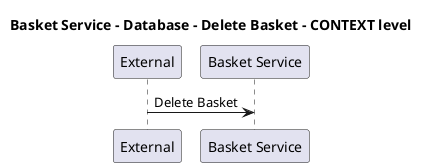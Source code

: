 @startuml

title Basket Service - Database - Delete Basket - CONTEXT level

participant "External" as C4InterFlow.SoftwareSystems.ExternalSystem
participant "Basket Service" as ECommercePlatform.SoftwareSystems.BasketService

C4InterFlow.SoftwareSystems.ExternalSystem -> ECommercePlatform.SoftwareSystems.BasketService : Delete Basket


@enduml
